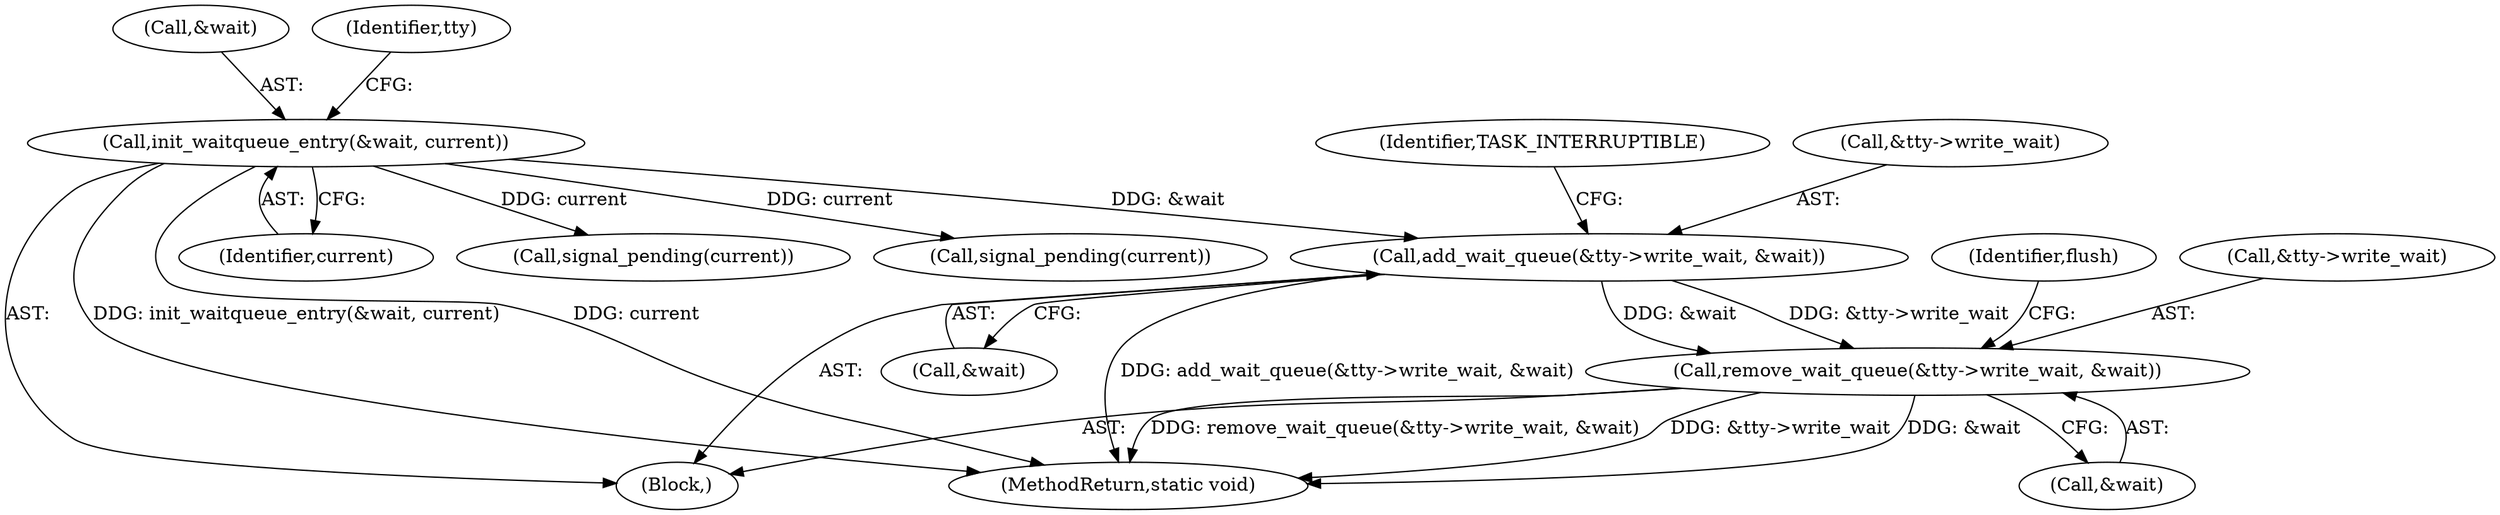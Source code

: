 digraph "0_linux_1ee0a224bc9aad1de496c795f96bc6ba2c394811@pointer" {
"1000157" [label="(Call,add_wait_queue(&tty->write_wait, &wait))"];
"1000153" [label="(Call,init_waitqueue_entry(&wait, current))"];
"1000206" [label="(Call,remove_wait_queue(&tty->write_wait, &wait))"];
"1000156" [label="(Identifier,current)"];
"1000279" [label="(MethodReturn,static void)"];
"1000154" [label="(Call,&wait)"];
"1000111" [label="(Block,)"];
"1000157" [label="(Call,add_wait_queue(&tty->write_wait, &wait))"];
"1000242" [label="(Call,signal_pending(current))"];
"1000206" [label="(Call,remove_wait_queue(&tty->write_wait, &wait))"];
"1000207" [label="(Call,&tty->write_wait)"];
"1000214" [label="(Identifier,flush)"];
"1000153" [label="(Call,init_waitqueue_entry(&wait, current))"];
"1000167" [label="(Identifier,TASK_INTERRUPTIBLE)"];
"1000160" [label="(Identifier,tty)"];
"1000211" [label="(Call,&wait)"];
"1000158" [label="(Call,&tty->write_wait)"];
"1000182" [label="(Call,signal_pending(current))"];
"1000162" [label="(Call,&wait)"];
"1000157" -> "1000111"  [label="AST: "];
"1000157" -> "1000162"  [label="CFG: "];
"1000158" -> "1000157"  [label="AST: "];
"1000162" -> "1000157"  [label="AST: "];
"1000167" -> "1000157"  [label="CFG: "];
"1000157" -> "1000279"  [label="DDG: add_wait_queue(&tty->write_wait, &wait)"];
"1000153" -> "1000157"  [label="DDG: &wait"];
"1000157" -> "1000206"  [label="DDG: &tty->write_wait"];
"1000157" -> "1000206"  [label="DDG: &wait"];
"1000153" -> "1000111"  [label="AST: "];
"1000153" -> "1000156"  [label="CFG: "];
"1000154" -> "1000153"  [label="AST: "];
"1000156" -> "1000153"  [label="AST: "];
"1000160" -> "1000153"  [label="CFG: "];
"1000153" -> "1000279"  [label="DDG: init_waitqueue_entry(&wait, current)"];
"1000153" -> "1000279"  [label="DDG: current"];
"1000153" -> "1000182"  [label="DDG: current"];
"1000153" -> "1000242"  [label="DDG: current"];
"1000206" -> "1000111"  [label="AST: "];
"1000206" -> "1000211"  [label="CFG: "];
"1000207" -> "1000206"  [label="AST: "];
"1000211" -> "1000206"  [label="AST: "];
"1000214" -> "1000206"  [label="CFG: "];
"1000206" -> "1000279"  [label="DDG: remove_wait_queue(&tty->write_wait, &wait)"];
"1000206" -> "1000279"  [label="DDG: &tty->write_wait"];
"1000206" -> "1000279"  [label="DDG: &wait"];
}
